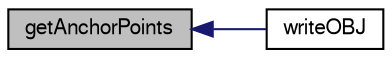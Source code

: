 digraph "getAnchorPoints"
{
  bgcolor="transparent";
  edge [fontname="FreeSans",fontsize="10",labelfontname="FreeSans",labelfontsize="10"];
  node [fontname="FreeSans",fontsize="10",shape=record];
  rankdir="LR";
  Node157 [label="getAnchorPoints",height=0.2,width=0.4,color="black", fillcolor="grey75", style="filled", fontcolor="black"];
  Node157 -> Node158 [dir="back",color="midnightblue",fontsize="10",style="solid",fontname="FreeSans"];
  Node158 [label="writeOBJ",height=0.2,width=0.4,color="black",URL="$a27426.html#a4497c17f2ca4aa5ea3dfd2b2e860a8f3",tooltip="Write patch. "];
}
